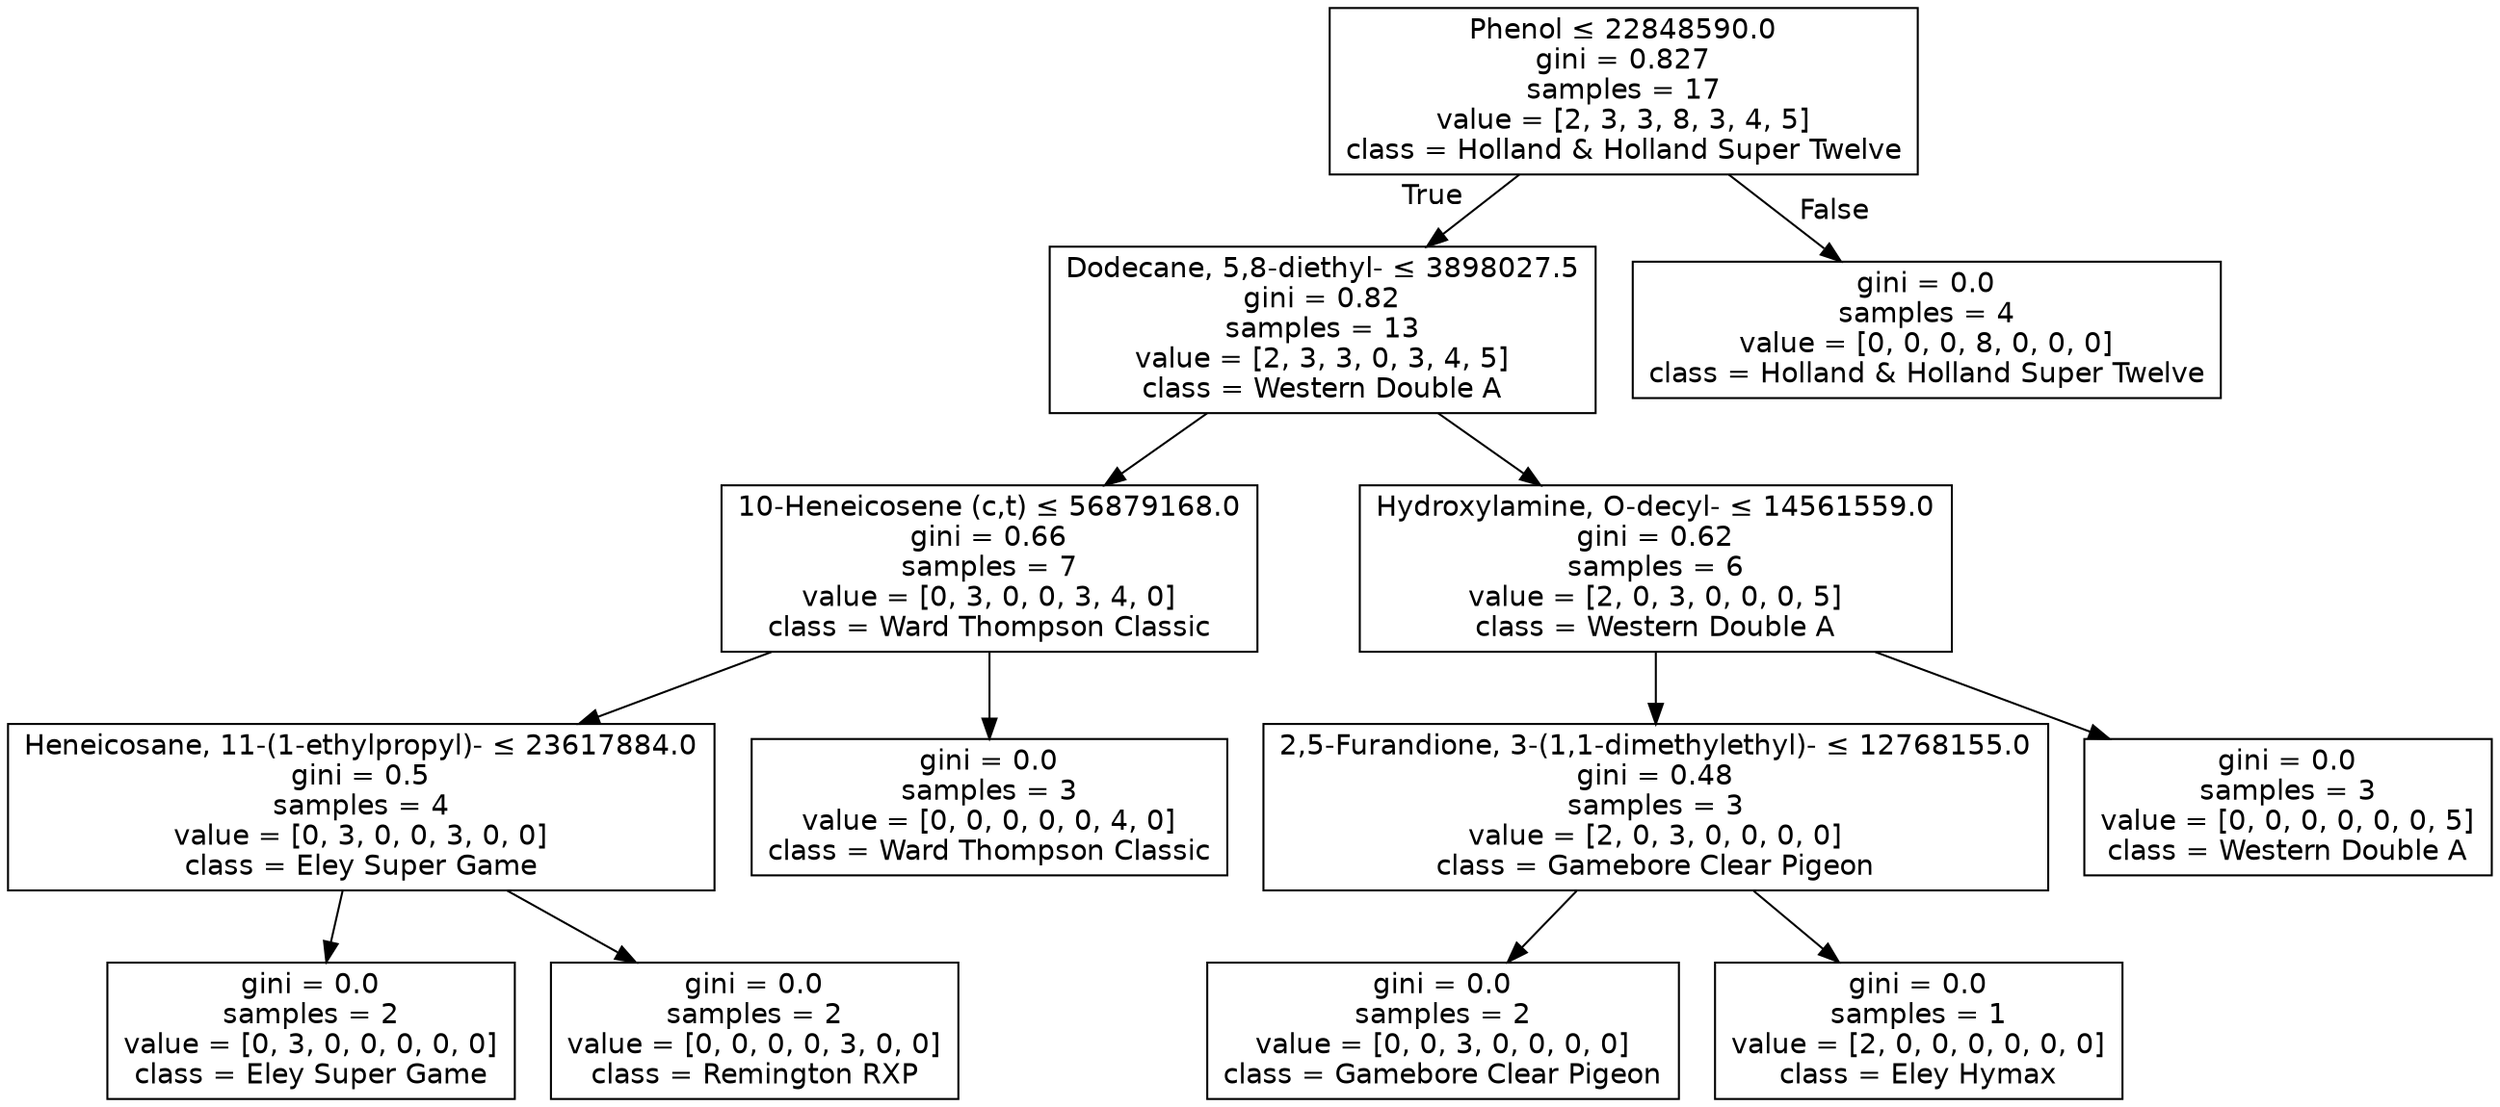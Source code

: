 digraph Tree {
node [shape=box, fontname="helvetica"] ;
edge [fontname="helvetica"] ;
0 [label=<Phenol &le; 22848590.0<br/>gini = 0.827<br/>samples = 17<br/>value = [2, 3, 3, 8, 3, 4, 5]<br/>class = Holland &amp; Holland Super Twelve>] ;
1 [label=<Dodecane, 5,8-diethyl- &le; 3898027.5<br/>gini = 0.82<br/>samples = 13<br/>value = [2, 3, 3, 0, 3, 4, 5]<br/>class = Western Double A>] ;
0 -> 1 [labeldistance=2.5, labelangle=45, headlabel="True"] ;
2 [label=<10-Heneicosene (c,t) &le; 56879168.0<br/>gini = 0.66<br/>samples = 7<br/>value = [0, 3, 0, 0, 3, 4, 0]<br/>class = Ward Thompson Classic>] ;
1 -> 2 ;
3 [label=<Heneicosane, 11-(1-ethylpropyl)- &le; 23617884.0<br/>gini = 0.5<br/>samples = 4<br/>value = [0, 3, 0, 0, 3, 0, 0]<br/>class = Eley Super Game>] ;
2 -> 3 ;
4 [label=<gini = 0.0<br/>samples = 2<br/>value = [0, 3, 0, 0, 0, 0, 0]<br/>class = Eley Super Game>] ;
3 -> 4 ;
5 [label=<gini = 0.0<br/>samples = 2<br/>value = [0, 0, 0, 0, 3, 0, 0]<br/>class = Remington RXP>] ;
3 -> 5 ;
6 [label=<gini = 0.0<br/>samples = 3<br/>value = [0, 0, 0, 0, 0, 4, 0]<br/>class = Ward Thompson Classic>] ;
2 -> 6 ;
7 [label=<Hydroxylamine, O-decyl- &le; 14561559.0<br/>gini = 0.62<br/>samples = 6<br/>value = [2, 0, 3, 0, 0, 0, 5]<br/>class = Western Double A>] ;
1 -> 7 ;
8 [label=<2,5-Furandione, 3-(1,1-dimethylethyl)- &le; 12768155.0<br/>gini = 0.48<br/>samples = 3<br/>value = [2, 0, 3, 0, 0, 0, 0]<br/>class = Gamebore Clear Pigeon>] ;
7 -> 8 ;
9 [label=<gini = 0.0<br/>samples = 2<br/>value = [0, 0, 3, 0, 0, 0, 0]<br/>class = Gamebore Clear Pigeon>] ;
8 -> 9 ;
10 [label=<gini = 0.0<br/>samples = 1<br/>value = [2, 0, 0, 0, 0, 0, 0]<br/>class = Eley Hymax>] ;
8 -> 10 ;
11 [label=<gini = 0.0<br/>samples = 3<br/>value = [0, 0, 0, 0, 0, 0, 5]<br/>class = Western Double A>] ;
7 -> 11 ;
12 [label=<gini = 0.0<br/>samples = 4<br/>value = [0, 0, 0, 8, 0, 0, 0]<br/>class = Holland &amp; Holland Super Twelve>] ;
0 -> 12 [labeldistance=2.5, labelangle=-45, headlabel="False"] ;
}
